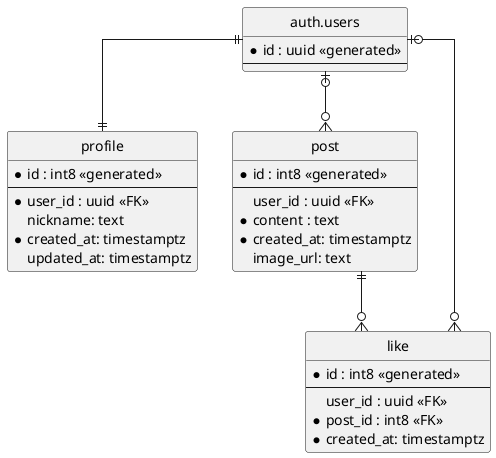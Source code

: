 @startuml ERD

' hide the spot
hide circle

' avoid problems with angled crows feet
skinparam linetype ortho

entity "auth.users" as User {
  *id : uuid <<generated>>
  --
}

entity "profile" as Profile {
  *id : int8 <<generated>>
  --
  *user_id : uuid <<FK>>
  nickname: text
  *created_at: timestamptz
  updated_at: timestamptz
}

entity "post" as Post {
  *id : int8 <<generated>>
  --
  user_id : uuid <<FK>>
  *content : text
  *created_at: timestamptz
  image_url: text
}

entity "like" as Like {
  *id : int8 <<generated>>
  --
  user_id : uuid <<FK>>
  *post_id : int8 <<FK>>
  *created_at: timestamptz
}

User ||--|| Profile
User |o--o{ Post
User |o--o{ Like
Post ||--o{ Like

@enduml
